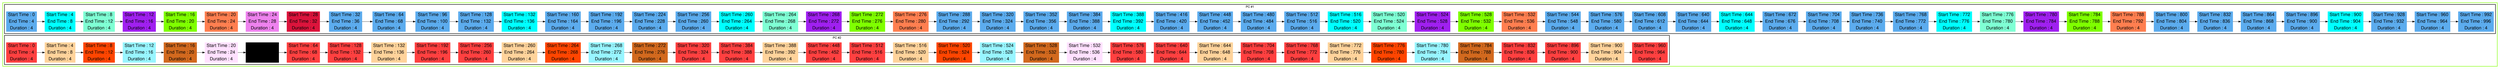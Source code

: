 digraph G {

fontname="Helvetica,Arial,sans-serif"
node [fontname="Helvetica,Arial,sans-serif"]
edge [fontname="Helvetica,Arial,sans-serif"]
graph [rankdir = "LR"];
node [fontsize = "20" shape = "ellipse"];

    subgraph cluster_Mod_0{
        color =chartreuse
        style = bold
        subgraph cluster_0{
           node [style=filled]
           color = black


            "node0" [
               label = "Start Time : 0 | End Time : 4 | Duration : 4"
               shape = "record"
               color = steelblue2
            ]

            "node32" [
               label = "Start Time : 4 | End Time : 8 | Duration : 4"
               shape = "record"
               color = aqua
            ]

            "node40" [
               label = "Start Time : 8 | End Time : 12 | Duration : 4"
               shape = "record"
               color = aquamarine
            ]

            "node48" [
               label = "Start Time : 12 | End Time : 16 | Duration : 4"
               shape = "record"
               color = x11purple
            ]

            "node83" [
               label = "Start Time : 16 | End Time : 20 | Duration : 4"
               shape = "record"
               color = chartreuse
            ]

            "node91" [
               label = "Start Time : 20 | End Time : 24 | Duration : 4"
               shape = "record"
               color = coral
            ]

            "node54" [
               label = "Start Time : 24 | End Time : 28 | Duration : 4"
               shape = "record"
               color = violet
            ]

            "node96" [
               label = "Start Time : 28 | End Time : 32 | Duration : 4"
               shape = "record"
               color = crimson
            ]

            "node1" [
               label = "Start Time : 32 | End Time : 36 | Duration : 4"
               shape = "record"
               color = steelblue2
            ]

            "node2" [
               label = "Start Time : 64 | End Time : 68 | Duration : 4"
               shape = "record"
               color = steelblue2
            ]

            "node3" [
               label = "Start Time : 96 | End Time : 100 | Duration : 4"
               shape = "record"
               color = steelblue2
            ]

            "node4" [
               label = "Start Time : 128 | End Time : 132 | Duration : 4"
               shape = "record"
               color = steelblue2
            ]

            "node33" [
               label = "Start Time : 132 | End Time : 136 | Duration : 4"
               shape = "record"
               color = aqua
            ]

            "node5" [
               label = "Start Time : 160 | End Time : 164 | Duration : 4"
               shape = "record"
               color = steelblue2
            ]

            "node6" [
               label = "Start Time : 192 | End Time : 196 | Duration : 4"
               shape = "record"
               color = steelblue2
            ]

            "node7" [
               label = "Start Time : 224 | End Time : 228 | Duration : 4"
               shape = "record"
               color = steelblue2
            ]

            "node8" [
               label = "Start Time : 256 | End Time : 260 | Duration : 4"
               shape = "record"
               color = steelblue2
            ]

            "node34" [
               label = "Start Time : 260 | End Time : 264 | Duration : 4"
               shape = "record"
               color = aqua
            ]

            "node41" [
               label = "Start Time : 264 | End Time : 268 | Duration : 4"
               shape = "record"
               color = aquamarine
            ]

            "node49" [
               label = "Start Time : 268 | End Time : 272 | Duration : 4"
               shape = "record"
               color = x11purple
            ]

            "node84" [
               label = "Start Time : 272 | End Time : 276 | Duration : 4"
               shape = "record"
               color = chartreuse
            ]

            "node92" [
               label = "Start Time : 276 | End Time : 280 | Duration : 4"
               shape = "record"
               color = coral
            ]

            "node9" [
               label = "Start Time : 288 | End Time : 292 | Duration : 4"
               shape = "record"
               color = steelblue2
            ]

            "node10" [
               label = "Start Time : 320 | End Time : 324 | Duration : 4"
               shape = "record"
               color = steelblue2
            ]

            "node11" [
               label = "Start Time : 352 | End Time : 356 | Duration : 4"
               shape = "record"
               color = steelblue2
            ]

            "node12" [
               label = "Start Time : 384 | End Time : 388 | Duration : 4"
               shape = "record"
               color = steelblue2
            ]

            "node35" [
               label = "Start Time : 388 | End Time : 392 | Duration : 4"
               shape = "record"
               color = aqua
            ]

            "node13" [
               label = "Start Time : 416 | End Time : 420 | Duration : 4"
               shape = "record"
               color = steelblue2
            ]

            "node14" [
               label = "Start Time : 448 | End Time : 452 | Duration : 4"
               shape = "record"
               color = steelblue2
            ]

            "node15" [
               label = "Start Time : 480 | End Time : 484 | Duration : 4"
               shape = "record"
               color = steelblue2
            ]

            "node16" [
               label = "Start Time : 512 | End Time : 516 | Duration : 4"
               shape = "record"
               color = steelblue2
            ]

            "node36" [
               label = "Start Time : 516 | End Time : 520 | Duration : 4"
               shape = "record"
               color = aqua
            ]

            "node42" [
               label = "Start Time : 520 | End Time : 524 | Duration : 4"
               shape = "record"
               color = aquamarine
            ]

            "node50" [
               label = "Start Time : 524 | End Time : 528 | Duration : 4"
               shape = "record"
               color = x11purple
            ]

            "node85" [
               label = "Start Time : 528 | End Time : 532 | Duration : 4"
               shape = "record"
               color = chartreuse
            ]

            "node93" [
               label = "Start Time : 532 | End Time : 536 | Duration : 4"
               shape = "record"
               color = coral
            ]

            "node17" [
               label = "Start Time : 544 | End Time : 548 | Duration : 4"
               shape = "record"
               color = steelblue2
            ]

            "node18" [
               label = "Start Time : 576 | End Time : 580 | Duration : 4"
               shape = "record"
               color = steelblue2
            ]

            "node19" [
               label = "Start Time : 608 | End Time : 612 | Duration : 4"
               shape = "record"
               color = steelblue2
            ]

            "node20" [
               label = "Start Time : 640 | End Time : 644 | Duration : 4"
               shape = "record"
               color = steelblue2
            ]

            "node37" [
               label = "Start Time : 644 | End Time : 648 | Duration : 4"
               shape = "record"
               color = aqua
            ]

            "node21" [
               label = "Start Time : 672 | End Time : 676 | Duration : 4"
               shape = "record"
               color = steelblue2
            ]

            "node22" [
               label = "Start Time : 704 | End Time : 708 | Duration : 4"
               shape = "record"
               color = steelblue2
            ]

            "node23" [
               label = "Start Time : 736 | End Time : 740 | Duration : 4"
               shape = "record"
               color = steelblue2
            ]

            "node24" [
               label = "Start Time : 768 | End Time : 772 | Duration : 4"
               shape = "record"
               color = steelblue2
            ]

            "node38" [
               label = "Start Time : 772 | End Time : 776 | Duration : 4"
               shape = "record"
               color = aqua
            ]

            "node43" [
               label = "Start Time : 776 | End Time : 780 | Duration : 4"
               shape = "record"
               color = aquamarine
            ]

            "node51" [
               label = "Start Time : 780 | End Time : 784 | Duration : 4"
               shape = "record"
               color = x11purple
            ]

            "node86" [
               label = "Start Time : 784 | End Time : 788 | Duration : 4"
               shape = "record"
               color = chartreuse
            ]

            "node94" [
               label = "Start Time : 788 | End Time : 792 | Duration : 4"
               shape = "record"
               color = coral
            ]

            "node25" [
               label = "Start Time : 800 | End Time : 804 | Duration : 4"
               shape = "record"
               color = steelblue2
            ]

            "node26" [
               label = "Start Time : 832 | End Time : 836 | Duration : 4"
               shape = "record"
               color = steelblue2
            ]

            "node27" [
               label = "Start Time : 864 | End Time : 868 | Duration : 4"
               shape = "record"
               color = steelblue2
            ]

            "node28" [
               label = "Start Time : 896 | End Time : 900 | Duration : 4"
               shape = "record"
               color = steelblue2
            ]

            "node39" [
               label = "Start Time : 900 | End Time : 904 | Duration : 4"
               shape = "record"
               color = aqua
            ]

            "node29" [
               label = "Start Time : 928 | End Time : 932 | Duration : 4"
               shape = "record"
               color = steelblue2
            ]

            "node30" [
               label = "Start Time : 960 | End Time : 964 | Duration : 4"
               shape = "record"
               color = steelblue2
            ]

            "node31" [
               label = "Start Time : 992 | End Time : 996 | Duration : 4"
               shape = "record"
               color = steelblue2
            ]

            node0 -> node32 -> node40 -> node48 -> node83 -> node91 -> node54 -> node96 -> node1 -> node2 -> node3 -> node4 -> node33 -> node5 -> node6 -> node7 -> node8 -> node34 -> node41 -> node49 -> node84 -> node92 -> node9 -> node10 -> node11 -> node12 -> node35 -> node13 -> node14 -> node15 -> node16 -> node36 -> node42 -> node50 -> node85 -> node93 -> node17 -> node18 -> node19 -> node20 -> node37 -> node21 -> node22 -> node23 -> node24 -> node38 -> node43 -> node51 -> node86 -> node94 -> node25 -> node26 -> node27 -> node28 -> node39 -> node29 -> node30 -> node31

            label = "PC #1"

        }
        subgraph cluster_1{
           node [style=filled]
           color = black


            "node55" [
               label = "Start Time : 0 | End Time : 4 | Duration : 4"
               shape = "record"
               color = brown1
            ]

            "node71" [
               label = "Start Time : 4 | End Time : 8 | Duration : 4"
               shape = "record"
               color = burlywood1
            ]

            "node44" [
               label = "Start Time : 8 | End Time : 12 | Duration : 4"
               shape = "record"
               color = orangered1
            ]

            "node79" [
               label = "Start Time : 12 | End Time : 16 | Duration : 4"
               shape = "record"
               color = cadetblue1
            ]

            "node87" [
               label = "Start Time : 16 | End Time : 20 | Duration : 4"
               shape = "record"
               color = chocolate
            ]

            "node52" [
               label = "Start Time : 20 | End Time : 24 | Duration : 4"
               shape = "record"
               color = thistle1
            ]

            "node95" [
               label = "Start Time : 24 | End Time : 28 | Duration : 4"
               shape = "record"
               color = cornflower
            ]

            "node56" [
               label = "Start Time : 64 | End Time : 68 | Duration : 4"
               shape = "record"
               color = brown1
            ]

            "node57" [
               label = "Start Time : 128 | End Time : 132 | Duration : 4"
               shape = "record"
               color = brown1
            ]

            "node72" [
               label = "Start Time : 132 | End Time : 136 | Duration : 4"
               shape = "record"
               color = burlywood1
            ]

            "node58" [
               label = "Start Time : 192 | End Time : 196 | Duration : 4"
               shape = "record"
               color = brown1
            ]

            "node59" [
               label = "Start Time : 256 | End Time : 260 | Duration : 4"
               shape = "record"
               color = brown1
            ]

            "node73" [
               label = "Start Time : 260 | End Time : 264 | Duration : 4"
               shape = "record"
               color = burlywood1
            ]

            "node45" [
               label = "Start Time : 264 | End Time : 268 | Duration : 4"
               shape = "record"
               color = orangered1
            ]

            "node80" [
               label = "Start Time : 268 | End Time : 272 | Duration : 4"
               shape = "record"
               color = cadetblue1
            ]

            "node88" [
               label = "Start Time : 272 | End Time : 276 | Duration : 4"
               shape = "record"
               color = chocolate
            ]

            "node60" [
               label = "Start Time : 320 | End Time : 324 | Duration : 4"
               shape = "record"
               color = brown1
            ]

            "node61" [
               label = "Start Time : 384 | End Time : 388 | Duration : 4"
               shape = "record"
               color = brown1
            ]

            "node74" [
               label = "Start Time : 388 | End Time : 392 | Duration : 4"
               shape = "record"
               color = burlywood1
            ]

            "node62" [
               label = "Start Time : 448 | End Time : 452 | Duration : 4"
               shape = "record"
               color = brown1
            ]

            "node63" [
               label = "Start Time : 512 | End Time : 516 | Duration : 4"
               shape = "record"
               color = brown1
            ]

            "node75" [
               label = "Start Time : 516 | End Time : 520 | Duration : 4"
               shape = "record"
               color = burlywood1
            ]

            "node46" [
               label = "Start Time : 520 | End Time : 524 | Duration : 4"
               shape = "record"
               color = orangered1
            ]

            "node81" [
               label = "Start Time : 524 | End Time : 528 | Duration : 4"
               shape = "record"
               color = cadetblue1
            ]

            "node89" [
               label = "Start Time : 528 | End Time : 532 | Duration : 4"
               shape = "record"
               color = chocolate
            ]

            "node53" [
               label = "Start Time : 532 | End Time : 536 | Duration : 4"
               shape = "record"
               color = thistle1
            ]

            "node64" [
               label = "Start Time : 576 | End Time : 580 | Duration : 4"
               shape = "record"
               color = brown1
            ]

            "node65" [
               label = "Start Time : 640 | End Time : 644 | Duration : 4"
               shape = "record"
               color = brown1
            ]

            "node76" [
               label = "Start Time : 644 | End Time : 648 | Duration : 4"
               shape = "record"
               color = burlywood1
            ]

            "node66" [
               label = "Start Time : 704 | End Time : 708 | Duration : 4"
               shape = "record"
               color = brown1
            ]

            "node67" [
               label = "Start Time : 768 | End Time : 772 | Duration : 4"
               shape = "record"
               color = brown1
            ]

            "node77" [
               label = "Start Time : 772 | End Time : 776 | Duration : 4"
               shape = "record"
               color = burlywood1
            ]

            "node47" [
               label = "Start Time : 776 | End Time : 780 | Duration : 4"
               shape = "record"
               color = orangered1
            ]

            "node82" [
               label = "Start Time : 780 | End Time : 784 | Duration : 4"
               shape = "record"
               color = cadetblue1
            ]

            "node90" [
               label = "Start Time : 784 | End Time : 788 | Duration : 4"
               shape = "record"
               color = chocolate
            ]

            "node68" [
               label = "Start Time : 832 | End Time : 836 | Duration : 4"
               shape = "record"
               color = brown1
            ]

            "node69" [
               label = "Start Time : 896 | End Time : 900 | Duration : 4"
               shape = "record"
               color = brown1
            ]

            "node78" [
               label = "Start Time : 900 | End Time : 904 | Duration : 4"
               shape = "record"
               color = burlywood1
            ]

            "node70" [
               label = "Start Time : 960 | End Time : 964 | Duration : 4"
               shape = "record"
               color = brown1
            ]

            node55 -> node71 -> node44 -> node79 -> node87 -> node52 -> node95 -> node56 -> node57 -> node72 -> node58 -> node59 -> node73 -> node45 -> node80 -> node88 -> node60 -> node61 -> node74 -> node62 -> node63 -> node75 -> node46 -> node81 -> node89 -> node53 -> node64 -> node65 -> node76 -> node66 -> node67 -> node77 -> node47 -> node82 -> node90 -> node68 -> node69 -> node78 -> node70

            label = "PC #2"

        }
    }




}

